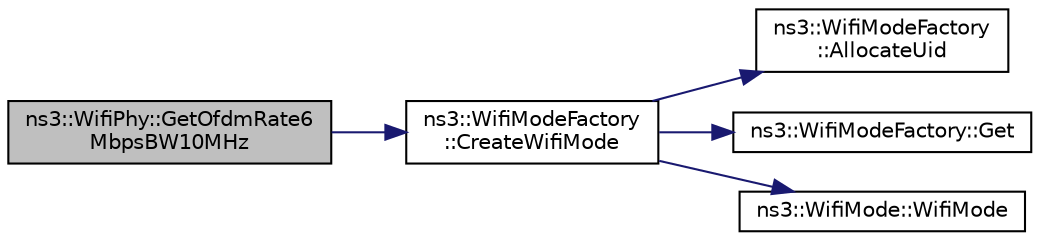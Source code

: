 digraph "ns3::WifiPhy::GetOfdmRate6MbpsBW10MHz"
{
  edge [fontname="Helvetica",fontsize="10",labelfontname="Helvetica",labelfontsize="10"];
  node [fontname="Helvetica",fontsize="10",shape=record];
  rankdir="LR";
  Node1 [label="ns3::WifiPhy::GetOfdmRate6\lMbpsBW10MHz",height=0.2,width=0.4,color="black", fillcolor="grey75", style="filled", fontcolor="black"];
  Node1 -> Node2 [color="midnightblue",fontsize="10",style="solid"];
  Node2 [label="ns3::WifiModeFactory\l::CreateWifiMode",height=0.2,width=0.4,color="black", fillcolor="white", style="filled",URL="$d2/dcd/classns3_1_1WifiModeFactory.html#a91e233a272c9bd36bca8d51a5da49b41"];
  Node2 -> Node3 [color="midnightblue",fontsize="10",style="solid"];
  Node3 [label="ns3::WifiModeFactory\l::AllocateUid",height=0.2,width=0.4,color="black", fillcolor="white", style="filled",URL="$d2/dcd/classns3_1_1WifiModeFactory.html#a89a9c38617bd3f7be4a8919ce9675996"];
  Node2 -> Node4 [color="midnightblue",fontsize="10",style="solid"];
  Node4 [label="ns3::WifiModeFactory::Get",height=0.2,width=0.4,color="black", fillcolor="white", style="filled",URL="$d2/dcd/classns3_1_1WifiModeFactory.html#a3086868810ff4347e31c63027726f544"];
  Node2 -> Node5 [color="midnightblue",fontsize="10",style="solid"];
  Node5 [label="ns3::WifiMode::WifiMode",height=0.2,width=0.4,color="black", fillcolor="white", style="filled",URL="$d5/d56/classns3_1_1WifiMode.html#a06321569b2b5b0927e2b32d4ec6a9956"];
}
